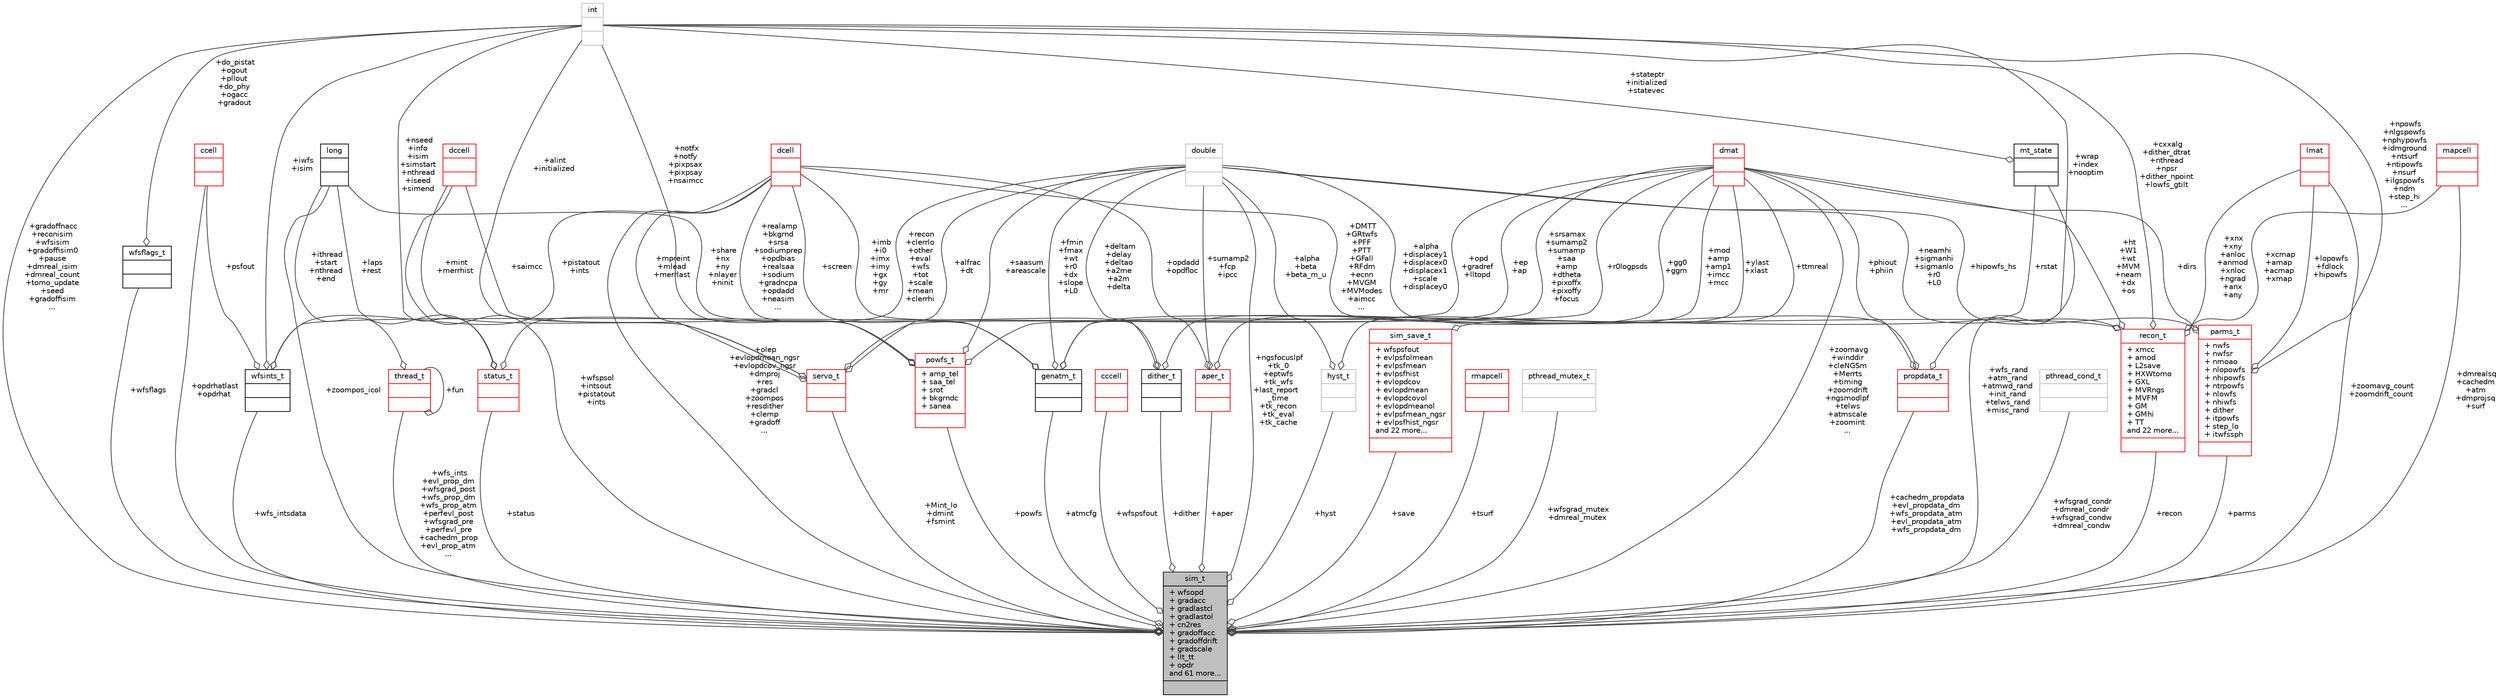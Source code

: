 digraph "sim_t"
{
 // INTERACTIVE_SVG=YES
  bgcolor="transparent";
  edge [fontname="Helvetica",fontsize="10",labelfontname="Helvetica",labelfontsize="10"];
  node [fontname="Helvetica",fontsize="10",shape=record];
  Node265 [label="{sim_t\n|+ wfsopd\l+ gradacc\l+ gradlastcl\l+ gradlastol\l+ cn2res\l+ gradoffacc\l+ gradoffdrift\l+ gradscale\l+ llt_tt\l+ opdr\land 61 more...\l|}",height=0.2,width=0.4,color="black", fillcolor="grey75", style="filled", fontcolor="black"];
  Node266 -> Node265 [color="grey25",fontsize="10",style="solid",label=" +olep\n+evlopdmean_ngsr\n+evlopdcov_ngsr\n+dmproj\n+res\n+gradcl\n+zoompos\n+resdither\n+clemp\n+gradoff\n..." ,arrowhead="odiamond",fontname="Helvetica"];
  Node266 [label="{dcell\n||}",height=0.2,width=0.4,color="red",URL="$type_8h.html#structdcell"];
  Node268 -> Node265 [color="grey25",fontsize="10",style="solid",label=" +wfs_ints\n+evl_prop_dm\n+wfsgrad_post\n+wfs_prop_dm\n+wfs_prop_atm\n+perfevl_post\n+wfsgrad_pre\n+perfevl_pre\n+cachedm_prop\n+evl_prop_atm\n..." ,arrowhead="odiamond",fontname="Helvetica"];
  Node268 [label="{thread_t\n||}",height=0.2,width=0.4,color="red",URL="$thread_8h.html#structthread__t"];
  Node268 -> Node268 [color="grey25",fontsize="10",style="solid",label=" +fun" ,arrowhead="odiamond",fontname="Helvetica"];
  Node269 -> Node268 [color="grey25",fontsize="10",style="solid",label=" +ithread\n+start\n+nthread\n+end" ,arrowhead="odiamond",fontname="Helvetica"];
  Node269 [label="{long\n||}",height=0.2,width=0.4,color="black",URL="$classlong.html"];
  Node271 -> Node265 [color="grey25",fontsize="10",style="solid",label=" +cachedm_propdata\n+evl_propdata_dm\n+wfs_propdata_atm\n+evl_propdata_atm\n+wfs_propdata_dm" ,arrowhead="odiamond",fontname="Helvetica"];
  Node271 [label="{propdata_t\n||}",height=0.2,width=0.4,color="red",URL="$lib_2accphi_8h.html#structpropdata__t"];
  Node272 -> Node271 [color="grey25",fontsize="10",style="solid",label=" +alpha\n+displacey1\n+displacex0\n+displacex1\n+scale\n+displacey0" ,arrowhead="odiamond",fontname="Helvetica"];
  Node272 [label="{double\n||}",height=0.2,width=0.4,color="grey75"];
  Node275 -> Node271 [color="grey25",fontsize="10",style="solid",label=" +wrap\n+index\n+nooptim" ,arrowhead="odiamond",fontname="Helvetica"];
  Node275 [label="{int\n||}",height=0.2,width=0.4,color="grey75"];
  Node278 -> Node271 [color="grey25",fontsize="10",style="solid",label=" +phiout\n+phiin" ,arrowhead="odiamond",fontname="Helvetica"];
  Node278 [label="{dmat\n||}",height=0.2,width=0.4,color="red",URL="$type_8h.html#structdmat"];
  Node284 -> Node265 [color="grey25",fontsize="10",style="solid",label=" +Mint_lo\n+dmint\n+fsmint" ,arrowhead="odiamond",fontname="Helvetica"];
  Node284 [label="{servo_t\n||}",height=0.2,width=0.4,color="red",URL="$servo_8h.html#structservo__t"];
  Node266 -> Node284 [color="grey25",fontsize="10",style="solid",label=" +mpreint\n+mlead\n+merrlast" ,arrowhead="odiamond",fontname="Helvetica"];
  Node285 -> Node284 [color="grey25",fontsize="10",style="solid",label=" +mint\n+merrhist" ,arrowhead="odiamond",fontname="Helvetica"];
  Node285 [label="{dccell\n||}",height=0.2,width=0.4,color="red",URL="$type_8h.html#structdccell"];
  Node272 -> Node284 [color="grey25",fontsize="10",style="solid",label=" +alfrac\n+dt" ,arrowhead="odiamond",fontname="Helvetica"];
  Node275 -> Node284 [color="grey25",fontsize="10",style="solid",label=" +alint\n+initialized" ,arrowhead="odiamond",fontname="Helvetica"];
  Node278 -> Node284 [color="grey25",fontsize="10",style="solid",label=" +ep\n+ap" ,arrowhead="odiamond",fontname="Helvetica"];
  Node285 -> Node265 [color="grey25",fontsize="10",style="solid",label=" +wfspsol\n+intsout\n+pistatout\n+ints" ,arrowhead="odiamond",fontname="Helvetica"];
  Node288 -> Node265 [color="grey25",fontsize="10",style="solid",label=" +dither" ,arrowhead="odiamond",fontname="Helvetica"];
  Node288 [label="{dither_t\n||}",height=0.2,width=0.4,color="black",URL="$maos_2types_8h.html#structdither__t"];
  Node266 -> Node288 [color="grey25",fontsize="10",style="solid",label=" +imb\n+i0\n+imx\n+imy\n+gx\n+gy\n+mr" ,arrowhead="odiamond",fontname="Helvetica"];
  Node272 -> Node288 [color="grey25",fontsize="10",style="solid",label=" +deltam\n+delay\n+deltao\n+a2me\n+a2m\n+delta" ,arrowhead="odiamond",fontname="Helvetica"];
  Node278 -> Node288 [color="grey25",fontsize="10",style="solid",label=" +gg0\n+ggm" ,arrowhead="odiamond",fontname="Helvetica"];
  Node289 -> Node265 [color="grey25",fontsize="10",style="solid",label=" +wfs_intsdata" ,arrowhead="odiamond",fontname="Helvetica"];
  Node289 [label="{wfsints_t\n||}",height=0.2,width=0.4,color="black",URL="$maos_2types_8h.html#structwfsints__t"];
  Node266 -> Node289 [color="grey25",fontsize="10",style="solid",label=" +pistatout\n+ints" ,arrowhead="odiamond",fontname="Helvetica"];
  Node275 -> Node289 [color="grey25",fontsize="10",style="solid",label=" +iwfs\n+isim" ,arrowhead="odiamond",fontname="Helvetica"];
  Node278 -> Node289 [color="grey25",fontsize="10",style="solid",label=" +opd\n+gradref\n+lltopd" ,arrowhead="odiamond",fontname="Helvetica"];
  Node290 -> Node289 [color="grey25",fontsize="10",style="solid",label=" +psfout" ,arrowhead="odiamond",fontname="Helvetica"];
  Node290 [label="{ccell\n||}",height=0.2,width=0.4,color="red",URL="$type_8h.html#structccell"];
  Node272 -> Node265 [color="grey25",fontsize="10",style="solid",label=" +ngsfocuslpf\n+tk_0\n+eptwfs\n+tk_wfs\n+last_report\l_time\n+tk_recon\n+tk_eval\n+tk_cache" ,arrowhead="odiamond",fontname="Helvetica"];
  Node292 -> Node265 [color="grey25",fontsize="10",style="solid",label=" +wfspsfout" ,arrowhead="odiamond",fontname="Helvetica"];
  Node292 [label="{cccell\n||}",height=0.2,width=0.4,color="red",URL="$type_8h.html#structcccell"];
  Node294 -> Node265 [color="grey25",fontsize="10",style="solid",label=" +wfsflags" ,arrowhead="odiamond",fontname="Helvetica"];
  Node294 [label="{wfsflags_t\n||}",height=0.2,width=0.4,color="black",URL="$maos_2types_8h.html#structwfsflags__t"];
  Node275 -> Node294 [color="grey25",fontsize="10",style="solid",label=" +do_pistat\n+ogout\n+pllout\n+do_phy\n+ogacc\n+gradout" ,arrowhead="odiamond",fontname="Helvetica"];
  Node295 -> Node265 [color="grey25",fontsize="10",style="solid",label=" +zoomavg_count\n+zoomdrift_count" ,arrowhead="odiamond",fontname="Helvetica"];
  Node295 [label="{lmat\n||}",height=0.2,width=0.4,color="red",URL="$type_8h.html#structlmat"];
  Node297 -> Node265 [color="grey25",fontsize="10",style="solid",label=" +atmcfg" ,arrowhead="odiamond",fontname="Helvetica"];
  Node297 [label="{genatm_t\n||}",height=0.2,width=0.4,color="black",URL="$turbulence_8h.html#structgenatm__t"];
  Node266 -> Node297 [color="grey25",fontsize="10",style="solid",label=" +screen" ,arrowhead="odiamond",fontname="Helvetica"];
  Node272 -> Node297 [color="grey25",fontsize="10",style="solid",label=" +fmin\n+fmax\n+wt\n+r0\n+dx\n+slope\n+L0" ,arrowhead="odiamond",fontname="Helvetica"];
  Node298 -> Node297 [color="grey25",fontsize="10",style="solid",label=" +rstat" ,arrowhead="odiamond",fontname="Helvetica"];
  Node298 [label="{mt_state\n||}",height=0.2,width=0.4,color="black",URL="$structmt__state.html"];
  Node275 -> Node298 [color="grey25",fontsize="10",style="solid",label=" +stateptr\n+initialized\n+statevec" ,arrowhead="odiamond",fontname="Helvetica"];
  Node278 -> Node297 [color="grey25",fontsize="10",style="solid",label=" +r0logpsds" ,arrowhead="odiamond",fontname="Helvetica"];
  Node269 -> Node297 [color="grey25",fontsize="10",style="solid",label=" +share\n+nx\n+ny\n+nlayer\n+ninit" ,arrowhead="odiamond",fontname="Helvetica"];
  Node299 -> Node265 [color="grey25",fontsize="10",style="solid",label=" +hyst" ,arrowhead="odiamond",fontname="Helvetica"];
  Node299 [label="{hyst_t\n||}",height=0.2,width=0.4,color="grey75"];
  Node272 -> Node299 [color="grey25",fontsize="10",style="solid",label=" +alpha\n+beta\n+beta_m_u" ,arrowhead="odiamond",fontname="Helvetica"];
  Node278 -> Node299 [color="grey25",fontsize="10",style="solid",label=" +ylast\n+xlast" ,arrowhead="odiamond",fontname="Helvetica"];
  Node300 -> Node265 [color="grey25",fontsize="10",style="solid",label=" +tsurf" ,arrowhead="odiamond",fontname="Helvetica"];
  Node300 [label="{rmapcell\n||}",height=0.2,width=0.4,color="red",URL="$type_8h.html#structrmapcell"];
  Node302 -> Node265 [color="grey25",fontsize="10",style="solid",label=" +wfsgrad_mutex\n+dmreal_mutex" ,arrowhead="odiamond",fontname="Helvetica"];
  Node302 [label="{pthread_mutex_t\n||}",height=0.2,width=0.4,color="grey75"];
  Node303 -> Node265 [color="grey25",fontsize="10",style="solid",label=" +recon" ,arrowhead="odiamond",fontname="Helvetica"];
  Node303 [label="{recon_t\n|+ xmcc\l+ amod\l+ L2save\l+ HXWtomo\l+ GXL\l+ MVRngs\l+ MVFM\l+ GM\l+ GMhi\l+ TT\land 22 more...\l|}",height=0.2,width=0.4,color="red",URL="$maos_2types_8h.html#structrecon__t"];
  Node266 -> Node303 [color="grey25",fontsize="10",style="solid",label=" +DMTT\n+GRtwfs\n+PFF\n+PTT\n+GFall\n+RFdm\n+ecnn\n+MVGM\n+MVModes\n+aimcc\n..." ,arrowhead="odiamond",fontname="Helvetica"];
  Node272 -> Node303 [color="grey25",fontsize="10",style="solid",label=" +neamhi\n+sigmanhi\n+sigmanlo\n+r0\n+L0" ,arrowhead="odiamond",fontname="Helvetica"];
  Node295 -> Node303 [color="grey25",fontsize="10",style="solid",label=" +xnx\n+xny\n+anloc\n+anmod\n+xnloc\n+ngrad\n+anx\n+any" ,arrowhead="odiamond",fontname="Helvetica"];
  Node275 -> Node303 [color="grey25",fontsize="10",style="solid",label=" +cxxalg\n+dither_dtrat\n+nthread\n+npsr\n+dither_npoint\n+lowfs_gtilt" ,arrowhead="odiamond",fontname="Helvetica"];
  Node321 -> Node303 [color="grey25",fontsize="10",style="solid",label=" +xcmap\n+amap\n+acmap\n+xmap" ,arrowhead="odiamond",fontname="Helvetica"];
  Node321 [label="{mapcell\n||}",height=0.2,width=0.4,color="red",URL="$type_8h.html#structmapcell"];
  Node278 -> Node303 [color="grey25",fontsize="10",style="solid",label=" +ht\n+W1\n+wt\n+MVM\n+neam\n+dx\n+os" ,arrowhead="odiamond",fontname="Helvetica"];
  Node336 -> Node265 [color="grey25",fontsize="10",style="solid",label=" +status" ,arrowhead="odiamond",fontname="Helvetica"];
  Node336 [label="{status_t\n||}",height=0.2,width=0.4,color="red",URL="$structstatus__t.html"];
  Node272 -> Node336 [color="grey25",fontsize="10",style="solid",label=" +recon\n+clerrlo\n+other\n+eval\n+wfs\n+tot\n+scale\n+mean\n+clerrhi" ,arrowhead="odiamond",fontname="Helvetica"];
  Node275 -> Node336 [color="grey25",fontsize="10",style="solid",label=" +nseed\n+info\n+isim\n+simstart\n+nthread\n+iseed\n+simend" ,arrowhead="odiamond",fontname="Helvetica"];
  Node269 -> Node336 [color="grey25",fontsize="10",style="solid",label=" +laps\n+rest" ,arrowhead="odiamond",fontname="Helvetica"];
  Node275 -> Node265 [color="grey25",fontsize="10",style="solid",label=" +gradoffnacc\n+reconisim\n+wfsisim\n+gradoffisim0\n+pause\n+dmreal_isim\n+dmreal_count\n+tomo_update\n+seed\n+gradoffisim\n..." ,arrowhead="odiamond",fontname="Helvetica"];
  Node298 -> Node265 [color="grey25",fontsize="10",style="solid",label=" +wfs_rand\n+atm_rand\n+atmwd_rand\n+init_rand\n+telws_rand\n+misc_rand" ,arrowhead="odiamond",fontname="Helvetica"];
  Node278 -> Node265 [color="grey25",fontsize="10",style="solid",label=" +zoomavg\n+winddir\n+cleNGSm\n+Merrts\n+timing\n+zoomdrift\n+ngsmodlpf\n+telws\n+atmscale\n+zoomint\n..." ,arrowhead="odiamond",fontname="Helvetica"];
  Node321 -> Node265 [color="grey25",fontsize="10",style="solid",label=" +dmrealsq\n+cachedm\n+atm\n+dmprojsq\n+surf" ,arrowhead="odiamond",fontname="Helvetica"];
  Node338 -> Node265 [color="grey25",fontsize="10",style="solid",label=" +wfsgrad_condr\n+dmreal_condr\n+wfsgrad_condw\n+dmreal_condw" ,arrowhead="odiamond",fontname="Helvetica"];
  Node338 [label="{pthread_cond_t\n||}",height=0.2,width=0.4,color="grey75"];
  Node339 -> Node265 [color="grey25",fontsize="10",style="solid",label=" +powfs" ,arrowhead="odiamond",fontname="Helvetica"];
  Node339 [label="{powfs_t\n|+ amp_tel\l+ saa_tel\l+ srot\l+ bkgrndc\l+ sanea\l|}",height=0.2,width=0.4,color="red",URL="$maos_2types_8h.html#structpowfs__t"];
  Node266 -> Node339 [color="grey25",fontsize="10",style="solid",label=" +realamp\n+bkgrnd\n+srsa\n+sodiumprep\n+opdbias\n+realsaa\n+sodium\n+gradncpa\n+opdadd\n+neasim\n..." ,arrowhead="odiamond",fontname="Helvetica"];
  Node285 -> Node339 [color="grey25",fontsize="10",style="solid",label=" +saimcc" ,arrowhead="odiamond",fontname="Helvetica"];
  Node272 -> Node339 [color="grey25",fontsize="10",style="solid",label=" +saasum\n+areascale" ,arrowhead="odiamond",fontname="Helvetica"];
  Node275 -> Node339 [color="grey25",fontsize="10",style="solid",label=" +notfx\n+notfy\n+pixpsax\n+pixpsay\n+nsaimcc" ,arrowhead="odiamond",fontname="Helvetica"];
  Node278 -> Node339 [color="grey25",fontsize="10",style="solid",label=" +srsamax\n+sumamp2\n+sumamp\n+saa\n+amp\n+dtheta\n+pixoffx\n+pixoffy\n+focus" ,arrowhead="odiamond",fontname="Helvetica"];
  Node269 -> Node265 [color="grey25",fontsize="10",style="solid",label=" +zoompos_icol" ,arrowhead="odiamond",fontname="Helvetica"];
  Node349 -> Node265 [color="grey25",fontsize="10",style="solid",label=" +aper" ,arrowhead="odiamond",fontname="Helvetica"];
  Node349 [label="{aper_t\n||}",height=0.2,width=0.4,color="red",URL="$maos_2types_8h.html#structaper__t"];
  Node266 -> Node349 [color="grey25",fontsize="10",style="solid",label=" +opdadd\n+opdfloc" ,arrowhead="odiamond",fontname="Helvetica"];
  Node272 -> Node349 [color="grey25",fontsize="10",style="solid",label=" +sumamp2\n+fcp\n+ipcc" ,arrowhead="odiamond",fontname="Helvetica"];
  Node278 -> Node349 [color="grey25",fontsize="10",style="solid",label=" +mod\n+amp\n+amp1\n+imcc\n+mcc" ,arrowhead="odiamond",fontname="Helvetica"];
  Node350 -> Node265 [color="grey25",fontsize="10",style="solid",label=" +parms" ,arrowhead="odiamond",fontname="Helvetica"];
  Node350 [label="{parms_t\n|+ nwfs\l+ nwfsr\l+ nmoao\l+ nlopowfs\l+ nhipowfs\l+ ntrpowfs\l+ nlowfs\l+ nhiwfs\l+ dither\l+ itpowfs\l+ step_lo\l+ itwfssph\l|}",height=0.2,width=0.4,color="red",URL="$parms_8h.html#structparms__t"];
  Node272 -> Node350 [color="grey25",fontsize="10",style="solid",label=" +hipowfs_hs" ,arrowhead="odiamond",fontname="Helvetica"];
  Node295 -> Node350 [color="grey25",fontsize="10",style="solid",label=" +lopowfs\n+fdlock\n+hipowfs" ,arrowhead="odiamond",fontname="Helvetica"];
  Node275 -> Node350 [color="grey25",fontsize="10",style="solid",label=" +npowfs\n+nlgspowfs\n+nphypowfs\n+idmground\n+ntsurf\n+ntipowfs\n+nsurf\n+ilgspowfs\n+ndm\n+step_hi\n..." ,arrowhead="odiamond",fontname="Helvetica"];
  Node278 -> Node350 [color="grey25",fontsize="10",style="solid",label=" +dirs" ,arrowhead="odiamond",fontname="Helvetica"];
  Node290 -> Node265 [color="grey25",fontsize="10",style="solid",label=" +opdrhatlast\n+opdrhat" ,arrowhead="odiamond",fontname="Helvetica"];
  Node371 -> Node265 [color="grey25",fontsize="10",style="solid",label=" +save" ,arrowhead="odiamond",fontname="Helvetica"];
  Node371 [label="{sim_save_t\n|+ wfspsfout\l+ evlpsfolmean\l+ evlpsfmean\l+ evlpsfhist\l+ evlopdcov\l+ evlopdmean\l+ evlopdcovol\l+ evlopdmeanol\l+ evlpsfmean_ngsr\l+ evlpsfhist_ngsr\land 22 more...\l|}",height=0.2,width=0.4,color="red",URL="$maos_2types_8h.html#structsim__save__t"];
  Node278 -> Node371 [color="grey25",fontsize="10",style="solid",label=" +ttmreal" ,arrowhead="odiamond",fontname="Helvetica"];
}

